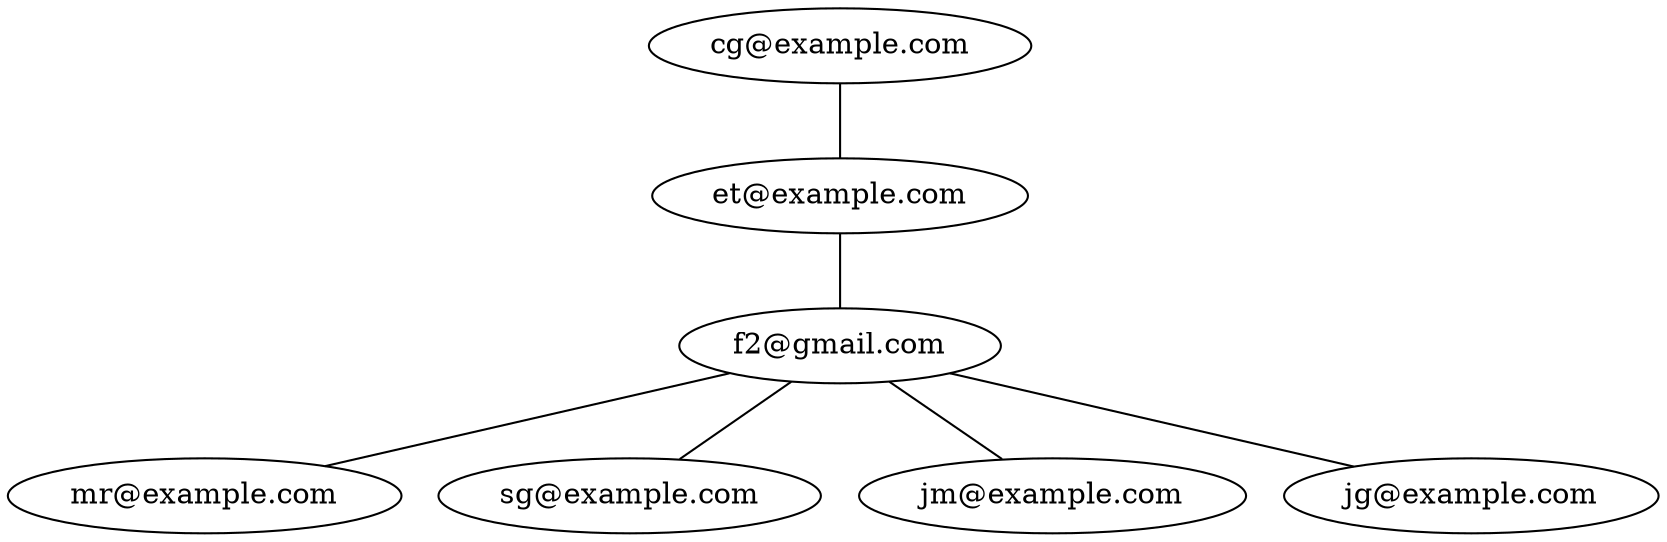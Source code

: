 digraph G {
"mr@example.com"[label="mr@example.com"];
"f2@gmail.com"[label="f2@gmail.com"];
"f2@gmail.com" -> "mr@example.com"[dir=none];
"f2@gmail.com" -> "sg@example.com"[dir=none];
"f2@gmail.com" -> "jm@example.com"[dir=none];
"f2@gmail.com" -> "jg@example.com"[dir=none];
"sg@example.com"[label="sg@example.com"];
"jm@example.com"[label="jm@example.com"];
"jg@example.com"[label="jg@example.com"];
"et@example.com"[label="et@example.com"];
"et@example.com" -> "f2@gmail.com"[dir=none];
"cg@example.com"[label="cg@example.com"];
"cg@example.com" -> "et@example.com"[dir=none];
}
